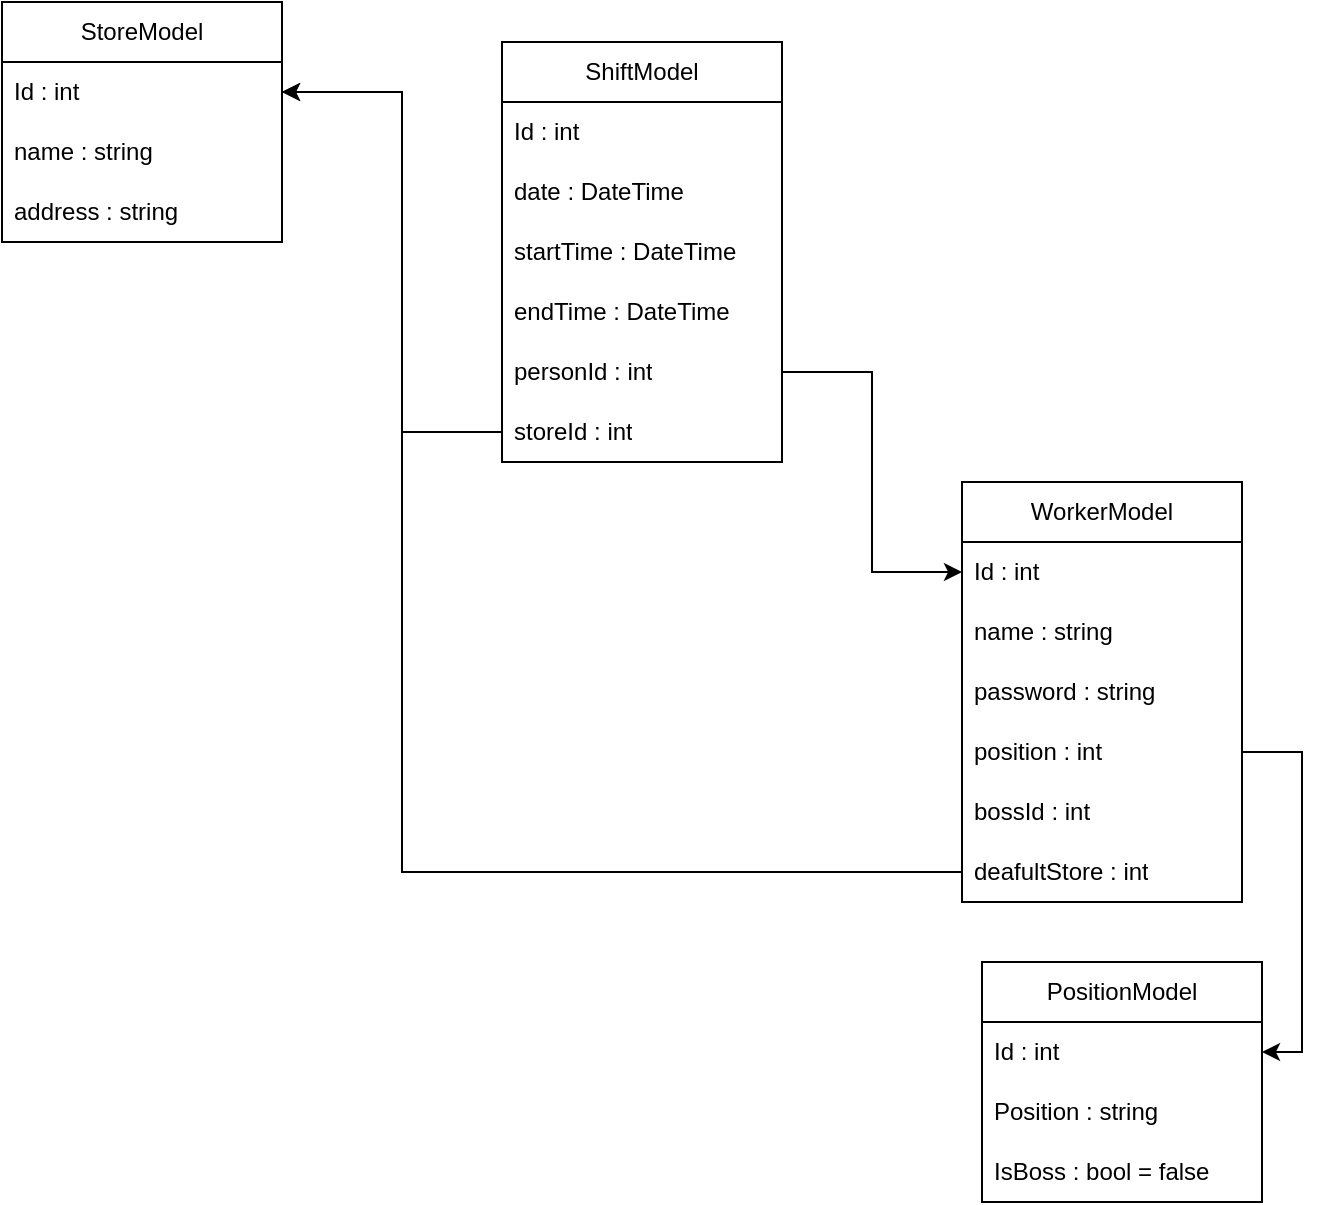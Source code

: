 <mxfile version="21.5.2" type="device">
  <diagram id="C5RBs43oDa-KdzZeNtuy" name="Page-1">
    <mxGraphModel dx="1434" dy="707" grid="1" gridSize="10" guides="1" tooltips="1" connect="1" arrows="1" fold="1" page="1" pageScale="1" pageWidth="827" pageHeight="1169" math="0" shadow="0">
      <root>
        <mxCell id="WIyWlLk6GJQsqaUBKTNV-0" />
        <mxCell id="WIyWlLk6GJQsqaUBKTNV-1" parent="WIyWlLk6GJQsqaUBKTNV-0" />
        <mxCell id="vpUHYdq4zEhbTDbxEIBP-0" value="PositionModel" style="swimlane;fontStyle=0;childLayout=stackLayout;horizontal=1;startSize=30;horizontalStack=0;resizeParent=1;resizeParentMax=0;resizeLast=0;collapsible=1;marginBottom=0;whiteSpace=wrap;html=1;" vertex="1" parent="WIyWlLk6GJQsqaUBKTNV-1">
          <mxGeometry x="560" y="540" width="140" height="120" as="geometry" />
        </mxCell>
        <mxCell id="vpUHYdq4zEhbTDbxEIBP-1" value="Id : int" style="text;strokeColor=none;fillColor=none;align=left;verticalAlign=middle;spacingLeft=4;spacingRight=4;overflow=hidden;points=[[0,0.5],[1,0.5]];portConstraint=eastwest;rotatable=0;whiteSpace=wrap;html=1;" vertex="1" parent="vpUHYdq4zEhbTDbxEIBP-0">
          <mxGeometry y="30" width="140" height="30" as="geometry" />
        </mxCell>
        <mxCell id="vpUHYdq4zEhbTDbxEIBP-2" value="Position : string" style="text;strokeColor=none;fillColor=none;align=left;verticalAlign=middle;spacingLeft=4;spacingRight=4;overflow=hidden;points=[[0,0.5],[1,0.5]];portConstraint=eastwest;rotatable=0;whiteSpace=wrap;html=1;" vertex="1" parent="vpUHYdq4zEhbTDbxEIBP-0">
          <mxGeometry y="60" width="140" height="30" as="geometry" />
        </mxCell>
        <mxCell id="vpUHYdq4zEhbTDbxEIBP-3" value="IsBoss : bool = false" style="text;strokeColor=none;fillColor=none;align=left;verticalAlign=middle;spacingLeft=4;spacingRight=4;overflow=hidden;points=[[0,0.5],[1,0.5]];portConstraint=eastwest;rotatable=0;whiteSpace=wrap;html=1;" vertex="1" parent="vpUHYdq4zEhbTDbxEIBP-0">
          <mxGeometry y="90" width="140" height="30" as="geometry" />
        </mxCell>
        <mxCell id="vpUHYdq4zEhbTDbxEIBP-4" value="ShiftModel" style="swimlane;fontStyle=0;childLayout=stackLayout;horizontal=1;startSize=30;horizontalStack=0;resizeParent=1;resizeParentMax=0;resizeLast=0;collapsible=1;marginBottom=0;whiteSpace=wrap;html=1;" vertex="1" parent="WIyWlLk6GJQsqaUBKTNV-1">
          <mxGeometry x="320" y="80" width="140" height="210" as="geometry" />
        </mxCell>
        <mxCell id="vpUHYdq4zEhbTDbxEIBP-5" value="Id : int" style="text;strokeColor=none;fillColor=none;align=left;verticalAlign=middle;spacingLeft=4;spacingRight=4;overflow=hidden;points=[[0,0.5],[1,0.5]];portConstraint=eastwest;rotatable=0;whiteSpace=wrap;html=1;" vertex="1" parent="vpUHYdq4zEhbTDbxEIBP-4">
          <mxGeometry y="30" width="140" height="30" as="geometry" />
        </mxCell>
        <mxCell id="vpUHYdq4zEhbTDbxEIBP-6" value="date : DateTime" style="text;strokeColor=none;fillColor=none;align=left;verticalAlign=middle;spacingLeft=4;spacingRight=4;overflow=hidden;points=[[0,0.5],[1,0.5]];portConstraint=eastwest;rotatable=0;whiteSpace=wrap;html=1;" vertex="1" parent="vpUHYdq4zEhbTDbxEIBP-4">
          <mxGeometry y="60" width="140" height="30" as="geometry" />
        </mxCell>
        <mxCell id="vpUHYdq4zEhbTDbxEIBP-7" value="startTime : DateTime" style="text;strokeColor=none;fillColor=none;align=left;verticalAlign=middle;spacingLeft=4;spacingRight=4;overflow=hidden;points=[[0,0.5],[1,0.5]];portConstraint=eastwest;rotatable=0;whiteSpace=wrap;html=1;" vertex="1" parent="vpUHYdq4zEhbTDbxEIBP-4">
          <mxGeometry y="90" width="140" height="30" as="geometry" />
        </mxCell>
        <mxCell id="vpUHYdq4zEhbTDbxEIBP-8" value="endTime : DateTime" style="text;strokeColor=none;fillColor=none;align=left;verticalAlign=middle;spacingLeft=4;spacingRight=4;overflow=hidden;points=[[0,0.5],[1,0.5]];portConstraint=eastwest;rotatable=0;whiteSpace=wrap;html=1;" vertex="1" parent="vpUHYdq4zEhbTDbxEIBP-4">
          <mxGeometry y="120" width="140" height="30" as="geometry" />
        </mxCell>
        <mxCell id="vpUHYdq4zEhbTDbxEIBP-9" value="personId : int" style="text;strokeColor=none;fillColor=none;align=left;verticalAlign=middle;spacingLeft=4;spacingRight=4;overflow=hidden;points=[[0,0.5],[1,0.5]];portConstraint=eastwest;rotatable=0;whiteSpace=wrap;html=1;" vertex="1" parent="vpUHYdq4zEhbTDbxEIBP-4">
          <mxGeometry y="150" width="140" height="30" as="geometry" />
        </mxCell>
        <mxCell id="vpUHYdq4zEhbTDbxEIBP-10" value="storeId : int" style="text;strokeColor=none;fillColor=none;align=left;verticalAlign=middle;spacingLeft=4;spacingRight=4;overflow=hidden;points=[[0,0.5],[1,0.5]];portConstraint=eastwest;rotatable=0;whiteSpace=wrap;html=1;" vertex="1" parent="vpUHYdq4zEhbTDbxEIBP-4">
          <mxGeometry y="180" width="140" height="30" as="geometry" />
        </mxCell>
        <mxCell id="vpUHYdq4zEhbTDbxEIBP-11" value="StoreModel" style="swimlane;fontStyle=0;childLayout=stackLayout;horizontal=1;startSize=30;horizontalStack=0;resizeParent=1;resizeParentMax=0;resizeLast=0;collapsible=1;marginBottom=0;whiteSpace=wrap;html=1;" vertex="1" parent="WIyWlLk6GJQsqaUBKTNV-1">
          <mxGeometry x="70" y="60" width="140" height="120" as="geometry" />
        </mxCell>
        <mxCell id="vpUHYdq4zEhbTDbxEIBP-12" value="Id : int" style="text;strokeColor=none;fillColor=none;align=left;verticalAlign=middle;spacingLeft=4;spacingRight=4;overflow=hidden;points=[[0,0.5],[1,0.5]];portConstraint=eastwest;rotatable=0;whiteSpace=wrap;html=1;" vertex="1" parent="vpUHYdq4zEhbTDbxEIBP-11">
          <mxGeometry y="30" width="140" height="30" as="geometry" />
        </mxCell>
        <mxCell id="vpUHYdq4zEhbTDbxEIBP-13" value="name : string" style="text;strokeColor=none;fillColor=none;align=left;verticalAlign=middle;spacingLeft=4;spacingRight=4;overflow=hidden;points=[[0,0.5],[1,0.5]];portConstraint=eastwest;rotatable=0;whiteSpace=wrap;html=1;" vertex="1" parent="vpUHYdq4zEhbTDbxEIBP-11">
          <mxGeometry y="60" width="140" height="30" as="geometry" />
        </mxCell>
        <mxCell id="vpUHYdq4zEhbTDbxEIBP-14" value="address : string" style="text;strokeColor=none;fillColor=none;align=left;verticalAlign=middle;spacingLeft=4;spacingRight=4;overflow=hidden;points=[[0,0.5],[1,0.5]];portConstraint=eastwest;rotatable=0;whiteSpace=wrap;html=1;" vertex="1" parent="vpUHYdq4zEhbTDbxEIBP-11">
          <mxGeometry y="90" width="140" height="30" as="geometry" />
        </mxCell>
        <mxCell id="vpUHYdq4zEhbTDbxEIBP-15" value="WorkerModel" style="swimlane;fontStyle=0;childLayout=stackLayout;horizontal=1;startSize=30;horizontalStack=0;resizeParent=1;resizeParentMax=0;resizeLast=0;collapsible=1;marginBottom=0;whiteSpace=wrap;html=1;" vertex="1" parent="WIyWlLk6GJQsqaUBKTNV-1">
          <mxGeometry x="550" y="300" width="140" height="210" as="geometry" />
        </mxCell>
        <mxCell id="vpUHYdq4zEhbTDbxEIBP-16" value="Id : int" style="text;strokeColor=none;fillColor=none;align=left;verticalAlign=middle;spacingLeft=4;spacingRight=4;overflow=hidden;points=[[0,0.5],[1,0.5]];portConstraint=eastwest;rotatable=0;whiteSpace=wrap;html=1;" vertex="1" parent="vpUHYdq4zEhbTDbxEIBP-15">
          <mxGeometry y="30" width="140" height="30" as="geometry" />
        </mxCell>
        <mxCell id="vpUHYdq4zEhbTDbxEIBP-17" value="name : string" style="text;strokeColor=none;fillColor=none;align=left;verticalAlign=middle;spacingLeft=4;spacingRight=4;overflow=hidden;points=[[0,0.5],[1,0.5]];portConstraint=eastwest;rotatable=0;whiteSpace=wrap;html=1;" vertex="1" parent="vpUHYdq4zEhbTDbxEIBP-15">
          <mxGeometry y="60" width="140" height="30" as="geometry" />
        </mxCell>
        <mxCell id="vpUHYdq4zEhbTDbxEIBP-18" value="password : string" style="text;strokeColor=none;fillColor=none;align=left;verticalAlign=middle;spacingLeft=4;spacingRight=4;overflow=hidden;points=[[0,0.5],[1,0.5]];portConstraint=eastwest;rotatable=0;whiteSpace=wrap;html=1;" vertex="1" parent="vpUHYdq4zEhbTDbxEIBP-15">
          <mxGeometry y="90" width="140" height="30" as="geometry" />
        </mxCell>
        <mxCell id="vpUHYdq4zEhbTDbxEIBP-19" value="position : int" style="text;strokeColor=none;fillColor=none;align=left;verticalAlign=middle;spacingLeft=4;spacingRight=4;overflow=hidden;points=[[0,0.5],[1,0.5]];portConstraint=eastwest;rotatable=0;whiteSpace=wrap;html=1;" vertex="1" parent="vpUHYdq4zEhbTDbxEIBP-15">
          <mxGeometry y="120" width="140" height="30" as="geometry" />
        </mxCell>
        <mxCell id="vpUHYdq4zEhbTDbxEIBP-20" value="bossId : int" style="text;strokeColor=none;fillColor=none;align=left;verticalAlign=middle;spacingLeft=4;spacingRight=4;overflow=hidden;points=[[0,0.5],[1,0.5]];portConstraint=eastwest;rotatable=0;whiteSpace=wrap;html=1;" vertex="1" parent="vpUHYdq4zEhbTDbxEIBP-15">
          <mxGeometry y="150" width="140" height="30" as="geometry" />
        </mxCell>
        <mxCell id="vpUHYdq4zEhbTDbxEIBP-21" value="deafultStore : int" style="text;strokeColor=none;fillColor=none;align=left;verticalAlign=middle;spacingLeft=4;spacingRight=4;overflow=hidden;points=[[0,0.5],[1,0.5]];portConstraint=eastwest;rotatable=0;whiteSpace=wrap;html=1;" vertex="1" parent="vpUHYdq4zEhbTDbxEIBP-15">
          <mxGeometry y="180" width="140" height="30" as="geometry" />
        </mxCell>
        <mxCell id="vpUHYdq4zEhbTDbxEIBP-23" style="edgeStyle=orthogonalEdgeStyle;rounded=0;orthogonalLoop=1;jettySize=auto;html=1;entryX=1;entryY=0.5;entryDx=0;entryDy=0;" edge="1" parent="WIyWlLk6GJQsqaUBKTNV-1" source="vpUHYdq4zEhbTDbxEIBP-10" target="vpUHYdq4zEhbTDbxEIBP-12">
          <mxGeometry relative="1" as="geometry">
            <Array as="points">
              <mxPoint x="270" y="275" />
              <mxPoint x="270" y="105" />
            </Array>
          </mxGeometry>
        </mxCell>
        <mxCell id="vpUHYdq4zEhbTDbxEIBP-24" style="edgeStyle=orthogonalEdgeStyle;rounded=0;orthogonalLoop=1;jettySize=auto;html=1;entryX=0;entryY=0.5;entryDx=0;entryDy=0;" edge="1" parent="WIyWlLk6GJQsqaUBKTNV-1" source="vpUHYdq4zEhbTDbxEIBP-9" target="vpUHYdq4zEhbTDbxEIBP-16">
          <mxGeometry relative="1" as="geometry" />
        </mxCell>
        <mxCell id="vpUHYdq4zEhbTDbxEIBP-26" style="edgeStyle=orthogonalEdgeStyle;rounded=0;orthogonalLoop=1;jettySize=auto;html=1;entryX=1;entryY=0.5;entryDx=0;entryDy=0;" edge="1" parent="WIyWlLk6GJQsqaUBKTNV-1" source="vpUHYdq4zEhbTDbxEIBP-21" target="vpUHYdq4zEhbTDbxEIBP-12">
          <mxGeometry relative="1" as="geometry">
            <Array as="points">
              <mxPoint x="270" y="495" />
              <mxPoint x="270" y="105" />
            </Array>
          </mxGeometry>
        </mxCell>
        <mxCell id="vpUHYdq4zEhbTDbxEIBP-27" style="edgeStyle=orthogonalEdgeStyle;rounded=0;orthogonalLoop=1;jettySize=auto;html=1;entryX=1;entryY=0.5;entryDx=0;entryDy=0;" edge="1" parent="WIyWlLk6GJQsqaUBKTNV-1" source="vpUHYdq4zEhbTDbxEIBP-19" target="vpUHYdq4zEhbTDbxEIBP-1">
          <mxGeometry relative="1" as="geometry" />
        </mxCell>
      </root>
    </mxGraphModel>
  </diagram>
</mxfile>
